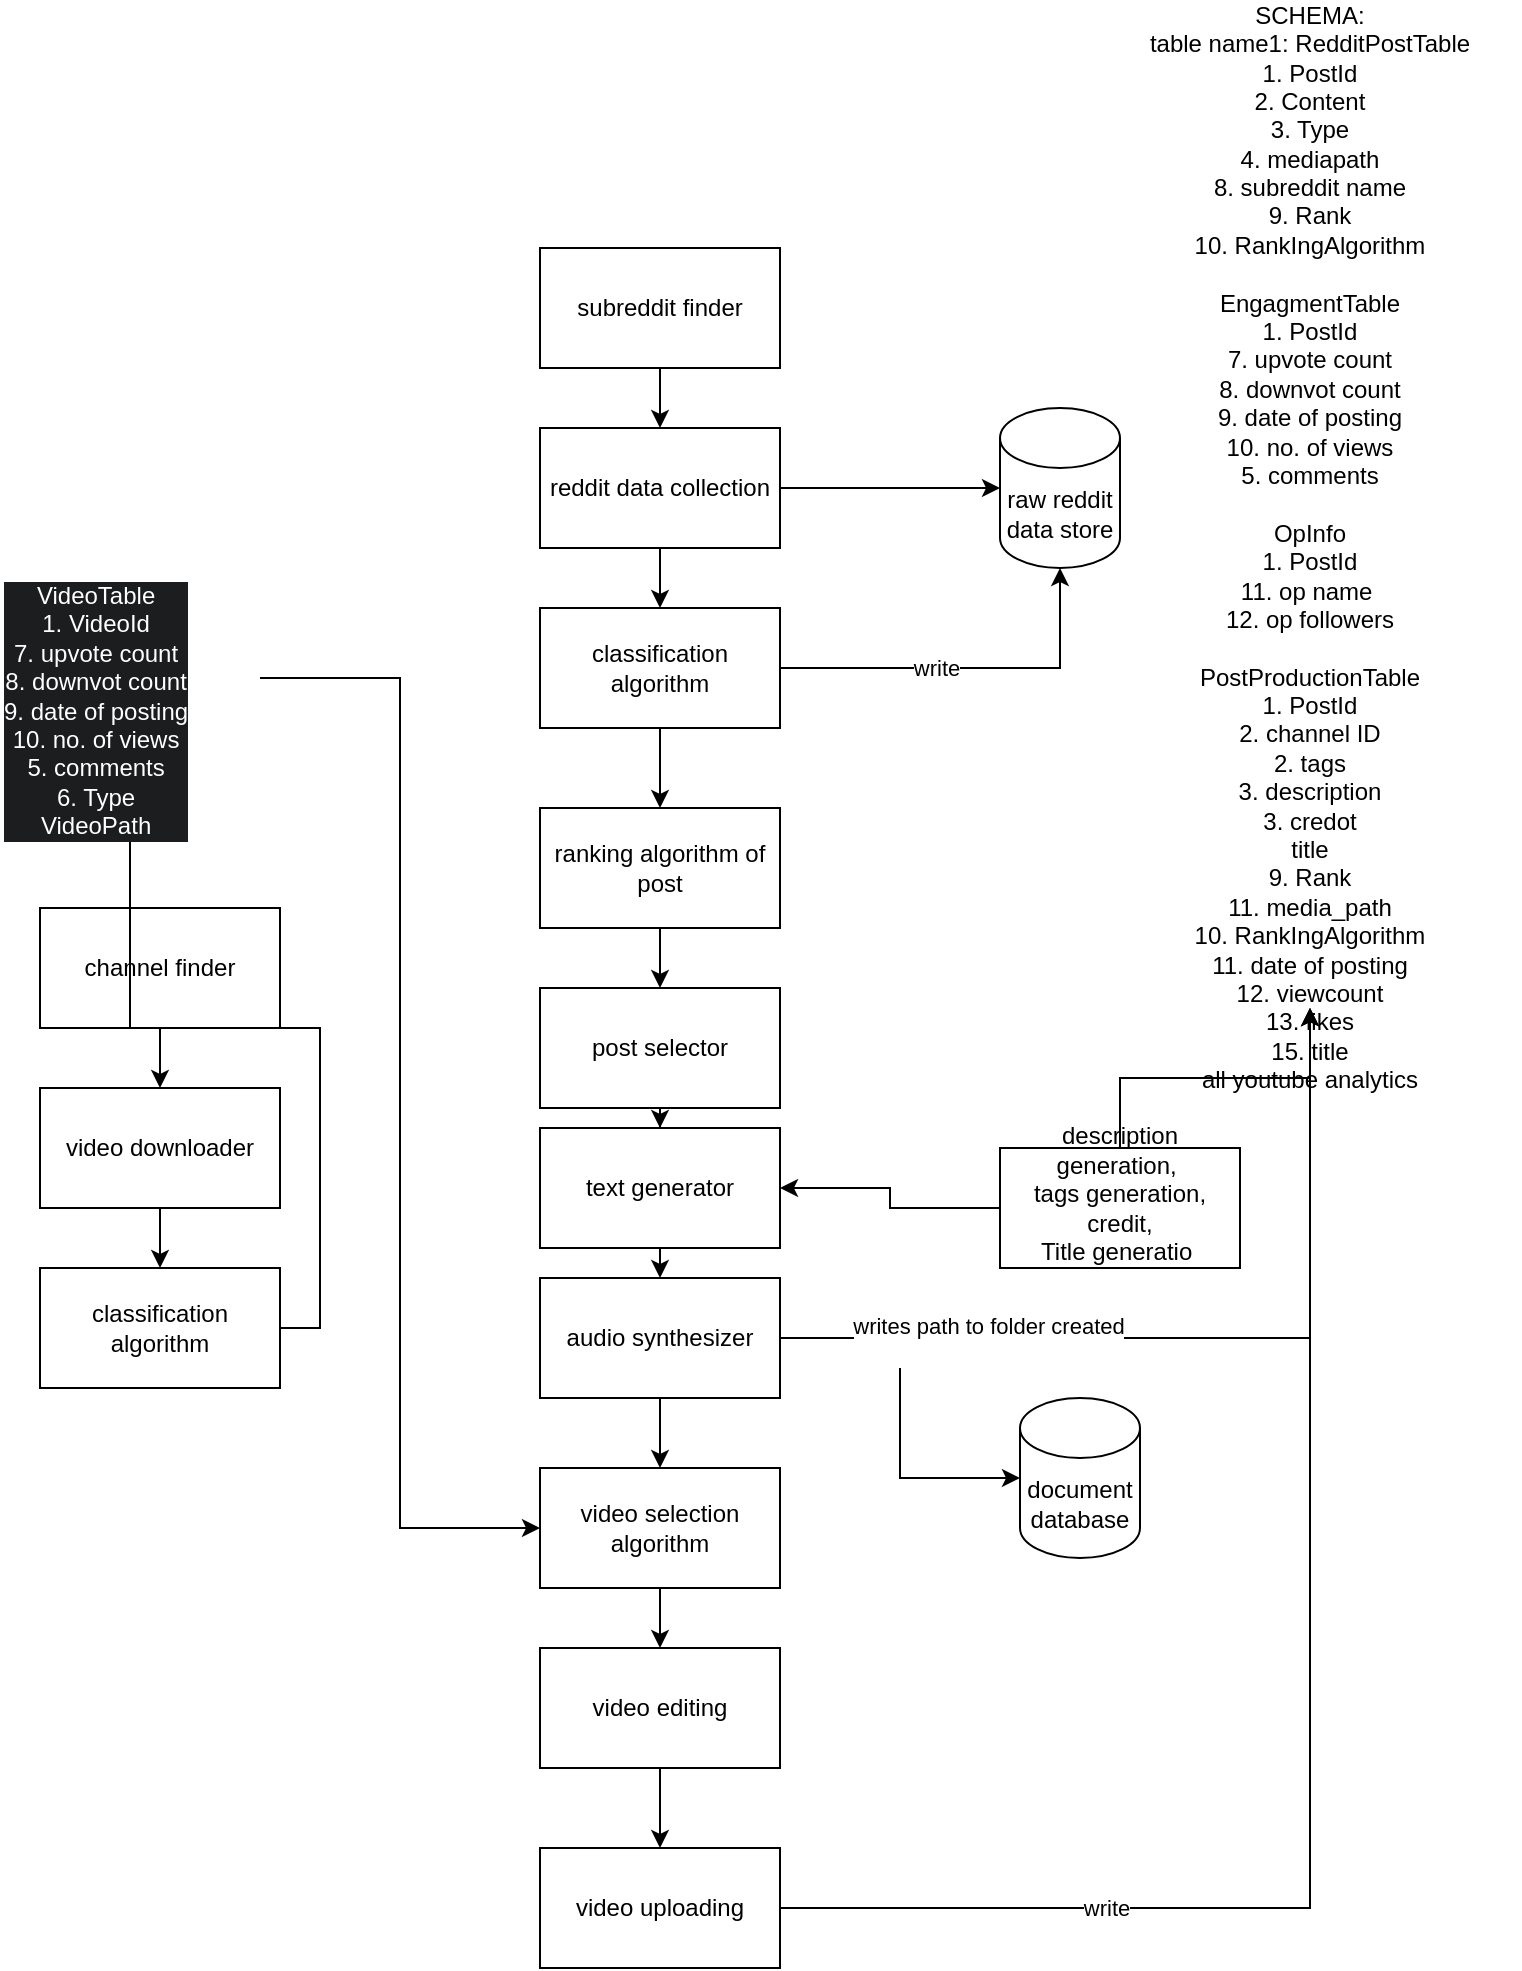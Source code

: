 <mxfile version="27.1.6">
  <diagram name="Page-1" id="ukmaq081sIkRnvvEt-1B">
    <mxGraphModel dx="1106" dy="1774" grid="1" gridSize="10" guides="1" tooltips="1" connect="1" arrows="1" fold="1" page="1" pageScale="1" pageWidth="827" pageHeight="1169" math="0" shadow="0">
      <root>
        <mxCell id="0" />
        <mxCell id="1" parent="0" />
        <mxCell id="Spt6IvR1V8mImoM8i1_U-11" value="" style="edgeStyle=orthogonalEdgeStyle;rounded=0;orthogonalLoop=1;jettySize=auto;html=1;" parent="1" source="Spt6IvR1V8mImoM8i1_U-2" target="Spt6IvR1V8mImoM8i1_U-10" edge="1">
          <mxGeometry relative="1" as="geometry" />
        </mxCell>
        <mxCell id="Spt6IvR1V8mImoM8i1_U-15" value="" style="edgeStyle=orthogonalEdgeStyle;rounded=0;orthogonalLoop=1;jettySize=auto;html=1;" parent="1" source="Spt6IvR1V8mImoM8i1_U-2" target="Spt6IvR1V8mImoM8i1_U-14" edge="1">
          <mxGeometry relative="1" as="geometry" />
        </mxCell>
        <mxCell id="Spt6IvR1V8mImoM8i1_U-2" value="reddit data collection" style="rounded=0;whiteSpace=wrap;html=1;" parent="1" vertex="1">
          <mxGeometry x="330" y="130" width="120" height="60" as="geometry" />
        </mxCell>
        <mxCell id="Spt6IvR1V8mImoM8i1_U-20" style="edgeStyle=orthogonalEdgeStyle;rounded=0;orthogonalLoop=1;jettySize=auto;html=1;exitX=0.5;exitY=1;exitDx=0;exitDy=0;" parent="1" source="Spt6IvR1V8mImoM8i1_U-3" target="Spt6IvR1V8mImoM8i1_U-21" edge="1">
          <mxGeometry relative="1" as="geometry">
            <mxPoint x="390" y="420" as="targetPoint" />
          </mxGeometry>
        </mxCell>
        <mxCell id="Spt6IvR1V8mImoM8i1_U-3" value="ranking algorithm of post" style="rounded=0;whiteSpace=wrap;html=1;" parent="1" vertex="1">
          <mxGeometry x="330" y="320" width="120" height="60" as="geometry" />
        </mxCell>
        <mxCell id="Spt6IvR1V8mImoM8i1_U-9" value="" style="edgeStyle=orthogonalEdgeStyle;rounded=0;orthogonalLoop=1;jettySize=auto;html=1;" parent="1" source="Spt6IvR1V8mImoM8i1_U-4" target="Spt6IvR1V8mImoM8i1_U-2" edge="1">
          <mxGeometry relative="1" as="geometry" />
        </mxCell>
        <mxCell id="Spt6IvR1V8mImoM8i1_U-4" value="subreddit finder" style="rounded=0;whiteSpace=wrap;html=1;" parent="1" vertex="1">
          <mxGeometry x="330" y="40" width="120" height="60" as="geometry" />
        </mxCell>
        <mxCell id="Spt6IvR1V8mImoM8i1_U-12" value="" style="edgeStyle=orthogonalEdgeStyle;rounded=0;orthogonalLoop=1;jettySize=auto;html=1;" parent="1" source="Spt6IvR1V8mImoM8i1_U-10" target="Spt6IvR1V8mImoM8i1_U-3" edge="1">
          <mxGeometry relative="1" as="geometry" />
        </mxCell>
        <mxCell id="Spt6IvR1V8mImoM8i1_U-10" value="classification algorithm" style="rounded=0;whiteSpace=wrap;html=1;" parent="1" vertex="1">
          <mxGeometry x="330" y="220" width="120" height="60" as="geometry" />
        </mxCell>
        <mxCell id="Spt6IvR1V8mImoM8i1_U-14" value="raw reddit data store" style="shape=cylinder3;whiteSpace=wrap;html=1;boundedLbl=1;backgroundOutline=1;size=15;" parent="1" vertex="1">
          <mxGeometry x="560" y="120" width="60" height="80" as="geometry" />
        </mxCell>
        <mxCell id="Spt6IvR1V8mImoM8i1_U-17" value="SCHEMA:&lt;div&gt;table name1: RedditPostTable&lt;br&gt;1. PostId&lt;/div&gt;&lt;div&gt;2. Content&lt;br&gt;3. Type&lt;/div&gt;&lt;div&gt;4. mediapath&lt;/div&gt;&lt;div&gt;8. subreddit name&lt;/div&gt;&lt;div&gt;&lt;div&gt;9. Rank&lt;/div&gt;&lt;div&gt;10. RankIngAlgorithm&lt;br&gt;&lt;br&gt;&lt;/div&gt;&lt;/div&gt;&lt;div&gt;EngagmentTable&lt;/div&gt;&lt;div&gt;1. PostId&lt;/div&gt;&lt;div&gt;&lt;div&gt;7. upvote count&lt;/div&gt;&lt;div&gt;8. downvot count&lt;/div&gt;&lt;div&gt;9. date of posting&lt;/div&gt;&lt;div&gt;10. no. of views&lt;/div&gt;&lt;/div&gt;&lt;div&gt;5. comments&lt;/div&gt;&lt;div&gt;&lt;br&gt;&lt;/div&gt;&lt;div&gt;OpInfo&lt;/div&gt;&lt;div&gt;1. PostId&lt;/div&gt;&lt;div&gt;&lt;div&gt;&lt;span style=&quot;background-color: transparent; color: light-dark(rgb(0, 0, 0), rgb(255, 255, 255));&quot;&gt;11. op name&amp;nbsp;&lt;/span&gt;&lt;/div&gt;&lt;div&gt;12. op followers&lt;br&gt;&lt;br&gt;PostProductionTable&lt;br&gt;1. PostId&lt;/div&gt;&lt;div&gt;2. channel ID&lt;/div&gt;&lt;div&gt;2. tags&lt;/div&gt;&lt;div&gt;3. description&lt;/div&gt;&lt;div&gt;3. credot&lt;/div&gt;&lt;div&gt;title&lt;br&gt;&lt;div&gt;9. Rank&lt;/div&gt;&lt;div&gt;11. media_path&lt;/div&gt;&lt;div&gt;10. RankIngAlgorithm&lt;br&gt;11. date of posting&lt;br&gt;12. viewcount&lt;br&gt;13. likes&lt;/div&gt;&lt;div&gt;&lt;span style=&quot;background-color: transparent; color: light-dark(rgb(0, 0, 0), rgb(255, 255, 255));&quot;&gt;15. title&lt;/span&gt;&lt;/div&gt;&lt;div&gt;all youtube analytics&lt;/div&gt;&lt;div&gt;&lt;br&gt;&lt;/div&gt;&lt;div&gt;&lt;br&gt;&lt;/div&gt;&lt;/div&gt;&lt;div&gt;&lt;br&gt;&lt;/div&gt;&lt;/div&gt;&lt;div&gt;&lt;br&gt;&lt;/div&gt;&lt;div&gt;&lt;br&gt;&lt;/div&gt;&lt;div&gt;&lt;br&gt;&lt;/div&gt;&lt;div&gt;&lt;br&gt;&lt;/div&gt;" style="text;html=1;align=center;verticalAlign=middle;whiteSpace=wrap;rounded=0;" parent="1" vertex="1">
          <mxGeometry x="610" y="60" width="210" height="360" as="geometry" />
        </mxCell>
        <mxCell id="Spt6IvR1V8mImoM8i1_U-18" style="edgeStyle=orthogonalEdgeStyle;rounded=0;orthogonalLoop=1;jettySize=auto;html=1;entryX=0.5;entryY=1;entryDx=0;entryDy=0;entryPerimeter=0;" parent="1" source="Spt6IvR1V8mImoM8i1_U-10" target="Spt6IvR1V8mImoM8i1_U-14" edge="1">
          <mxGeometry relative="1" as="geometry" />
        </mxCell>
        <mxCell id="Spt6IvR1V8mImoM8i1_U-19" value="write" style="edgeLabel;html=1;align=center;verticalAlign=middle;resizable=0;points=[];" parent="Spt6IvR1V8mImoM8i1_U-18" vertex="1" connectable="0">
          <mxGeometry x="-0.179" relative="1" as="geometry">
            <mxPoint as="offset" />
          </mxGeometry>
        </mxCell>
        <mxCell id="Spt6IvR1V8mImoM8i1_U-22" style="edgeStyle=orthogonalEdgeStyle;rounded=0;orthogonalLoop=1;jettySize=auto;html=1;exitX=0.5;exitY=1;exitDx=0;exitDy=0;" parent="1" source="Spt6IvR1V8mImoM8i1_U-21" target="Spt6IvR1V8mImoM8i1_U-28" edge="1">
          <mxGeometry relative="1" as="geometry">
            <mxPoint x="390" y="490" as="targetPoint" />
          </mxGeometry>
        </mxCell>
        <mxCell id="Spt6IvR1V8mImoM8i1_U-21" value="post selector" style="rounded=0;whiteSpace=wrap;html=1;" parent="1" vertex="1">
          <mxGeometry x="330" y="410" width="120" height="60" as="geometry" />
        </mxCell>
        <mxCell id="Spt6IvR1V8mImoM8i1_U-24" style="edgeStyle=orthogonalEdgeStyle;rounded=0;orthogonalLoop=1;jettySize=auto;html=1;exitX=0.5;exitY=1;exitDx=0;exitDy=0;" parent="1" source="Spt6IvR1V8mImoM8i1_U-23" target="Spt6IvR1V8mImoM8i1_U-25" edge="1">
          <mxGeometry relative="1" as="geometry">
            <mxPoint x="390" y="630" as="targetPoint" />
          </mxGeometry>
        </mxCell>
        <mxCell id="Spt6IvR1V8mImoM8i1_U-36" style="edgeStyle=orthogonalEdgeStyle;rounded=0;orthogonalLoop=1;jettySize=auto;html=1;exitX=1;exitY=0.5;exitDx=0;exitDy=0;" parent="1" source="Spt6IvR1V8mImoM8i1_U-23" target="Spt6IvR1V8mImoM8i1_U-37" edge="1">
          <mxGeometry relative="1" as="geometry">
            <mxPoint x="560" y="620" as="targetPoint" />
          </mxGeometry>
        </mxCell>
        <mxCell id="Spt6IvR1V8mImoM8i1_U-38" style="edgeStyle=orthogonalEdgeStyle;rounded=0;orthogonalLoop=1;jettySize=auto;html=1;" parent="1" source="Spt6IvR1V8mImoM8i1_U-23" target="Spt6IvR1V8mImoM8i1_U-17" edge="1">
          <mxGeometry relative="1" as="geometry" />
        </mxCell>
        <mxCell id="Spt6IvR1V8mImoM8i1_U-40" value="writes path to folder created&lt;div&gt;&lt;br&gt;&lt;/div&gt;" style="edgeLabel;html=1;align=center;verticalAlign=middle;resizable=0;points=[];" parent="Spt6IvR1V8mImoM8i1_U-38" vertex="1" connectable="0">
          <mxGeometry x="-0.516" y="-1" relative="1" as="geometry">
            <mxPoint as="offset" />
          </mxGeometry>
        </mxCell>
        <mxCell id="Spt6IvR1V8mImoM8i1_U-23" value="audio synthesizer" style="rounded=0;whiteSpace=wrap;html=1;" parent="1" vertex="1">
          <mxGeometry x="330" y="555" width="120" height="60" as="geometry" />
        </mxCell>
        <mxCell id="Spt6IvR1V8mImoM8i1_U-26" style="edgeStyle=orthogonalEdgeStyle;rounded=0;orthogonalLoop=1;jettySize=auto;html=1;exitX=0.5;exitY=1;exitDx=0;exitDy=0;" parent="1" source="Spt6IvR1V8mImoM8i1_U-25" target="Spt6IvR1V8mImoM8i1_U-27" edge="1">
          <mxGeometry relative="1" as="geometry">
            <mxPoint x="390" y="730" as="targetPoint" />
          </mxGeometry>
        </mxCell>
        <mxCell id="Spt6IvR1V8mImoM8i1_U-25" value="video selection algorithm" style="rounded=0;whiteSpace=wrap;html=1;" parent="1" vertex="1">
          <mxGeometry x="330" y="650" width="120" height="60" as="geometry" />
        </mxCell>
        <mxCell id="Spt6IvR1V8mImoM8i1_U-30" style="edgeStyle=orthogonalEdgeStyle;rounded=0;orthogonalLoop=1;jettySize=auto;html=1;exitX=0.5;exitY=1;exitDx=0;exitDy=0;entryX=0.5;entryY=0;entryDx=0;entryDy=0;" parent="1" source="Spt6IvR1V8mImoM8i1_U-27" target="Spt6IvR1V8mImoM8i1_U-31" edge="1">
          <mxGeometry relative="1" as="geometry">
            <mxPoint x="390" y="850" as="targetPoint" />
          </mxGeometry>
        </mxCell>
        <mxCell id="Spt6IvR1V8mImoM8i1_U-27" value="video editing" style="rounded=0;whiteSpace=wrap;html=1;" parent="1" vertex="1">
          <mxGeometry x="330" y="740" width="120" height="60" as="geometry" />
        </mxCell>
        <mxCell id="Spt6IvR1V8mImoM8i1_U-29" style="edgeStyle=orthogonalEdgeStyle;rounded=0;orthogonalLoop=1;jettySize=auto;html=1;exitX=0.5;exitY=1;exitDx=0;exitDy=0;entryX=0.5;entryY=0;entryDx=0;entryDy=0;" parent="1" source="Spt6IvR1V8mImoM8i1_U-28" target="Spt6IvR1V8mImoM8i1_U-23" edge="1">
          <mxGeometry relative="1" as="geometry" />
        </mxCell>
        <mxCell id="Spt6IvR1V8mImoM8i1_U-28" value="text generator" style="rounded=0;whiteSpace=wrap;html=1;" parent="1" vertex="1">
          <mxGeometry x="330" y="480" width="120" height="60" as="geometry" />
        </mxCell>
        <mxCell id="Spt6IvR1V8mImoM8i1_U-56" style="edgeStyle=orthogonalEdgeStyle;rounded=0;orthogonalLoop=1;jettySize=auto;html=1;exitX=1;exitY=0.5;exitDx=0;exitDy=0;" parent="1" source="Spt6IvR1V8mImoM8i1_U-31" target="Spt6IvR1V8mImoM8i1_U-17" edge="1">
          <mxGeometry relative="1" as="geometry" />
        </mxCell>
        <mxCell id="Spt6IvR1V8mImoM8i1_U-57" value="write" style="edgeLabel;html=1;align=center;verticalAlign=middle;resizable=0;points=[];" parent="Spt6IvR1V8mImoM8i1_U-56" vertex="1" connectable="0">
          <mxGeometry x="-0.543" relative="1" as="geometry">
            <mxPoint x="-1" as="offset" />
          </mxGeometry>
        </mxCell>
        <mxCell id="Spt6IvR1V8mImoM8i1_U-31" value="video uploading" style="rounded=0;whiteSpace=wrap;html=1;" parent="1" vertex="1">
          <mxGeometry x="330" y="840" width="120" height="60" as="geometry" />
        </mxCell>
        <mxCell id="Spt6IvR1V8mImoM8i1_U-34" value="" style="edgeStyle=orthogonalEdgeStyle;rounded=0;orthogonalLoop=1;jettySize=auto;html=1;" parent="1" source="Spt6IvR1V8mImoM8i1_U-32" target="Spt6IvR1V8mImoM8i1_U-28" edge="1">
          <mxGeometry relative="1" as="geometry" />
        </mxCell>
        <mxCell id="Spt6IvR1V8mImoM8i1_U-35" style="edgeStyle=orthogonalEdgeStyle;rounded=0;orthogonalLoop=1;jettySize=auto;html=1;" parent="1" source="Spt6IvR1V8mImoM8i1_U-32" target="Spt6IvR1V8mImoM8i1_U-17" edge="1">
          <mxGeometry relative="1" as="geometry" />
        </mxCell>
        <mxCell id="Spt6IvR1V8mImoM8i1_U-32" value="description generation,&amp;nbsp;&lt;br&gt;tags generation,&lt;br&gt;credit,&lt;br&gt;Title generatio&amp;nbsp;&lt;div&gt;&lt;br&gt;&lt;/div&gt;" style="rounded=0;whiteSpace=wrap;html=1;" parent="1" vertex="1">
          <mxGeometry x="560" y="490" width="120" height="60" as="geometry" />
        </mxCell>
        <mxCell id="Spt6IvR1V8mImoM8i1_U-37" value="document database" style="shape=cylinder3;whiteSpace=wrap;html=1;boundedLbl=1;backgroundOutline=1;size=15;" parent="1" vertex="1">
          <mxGeometry x="570" y="615" width="60" height="80" as="geometry" />
        </mxCell>
        <mxCell id="Spt6IvR1V8mImoM8i1_U-43" value="" style="edgeStyle=orthogonalEdgeStyle;rounded=0;orthogonalLoop=1;jettySize=auto;html=1;" parent="1" source="Spt6IvR1V8mImoM8i1_U-44" target="Spt6IvR1V8mImoM8i1_U-50" edge="1">
          <mxGeometry relative="1" as="geometry" />
        </mxCell>
        <mxCell id="Spt6IvR1V8mImoM8i1_U-44" value="video downloader" style="rounded=0;whiteSpace=wrap;html=1;" parent="1" vertex="1">
          <mxGeometry x="80" y="460" width="120" height="60" as="geometry" />
        </mxCell>
        <mxCell id="Spt6IvR1V8mImoM8i1_U-47" value="" style="edgeStyle=orthogonalEdgeStyle;rounded=0;orthogonalLoop=1;jettySize=auto;html=1;" parent="1" source="Spt6IvR1V8mImoM8i1_U-48" target="Spt6IvR1V8mImoM8i1_U-44" edge="1">
          <mxGeometry relative="1" as="geometry" />
        </mxCell>
        <mxCell id="Spt6IvR1V8mImoM8i1_U-48" value="channel finder" style="rounded=0;whiteSpace=wrap;html=1;" parent="1" vertex="1">
          <mxGeometry x="80" y="370" width="120" height="60" as="geometry" />
        </mxCell>
        <mxCell id="Spt6IvR1V8mImoM8i1_U-54" style="edgeStyle=orthogonalEdgeStyle;rounded=0;orthogonalLoop=1;jettySize=auto;html=1;exitX=1;exitY=0.5;exitDx=0;exitDy=0;" parent="1" source="Spt6IvR1V8mImoM8i1_U-50" target="Spt6IvR1V8mImoM8i1_U-53" edge="1">
          <mxGeometry relative="1" as="geometry" />
        </mxCell>
        <mxCell id="Spt6IvR1V8mImoM8i1_U-50" value="classification algorithm" style="rounded=0;whiteSpace=wrap;html=1;" parent="1" vertex="1">
          <mxGeometry x="80" y="550" width="120" height="60" as="geometry" />
        </mxCell>
        <mxCell id="Spt6IvR1V8mImoM8i1_U-55" style="edgeStyle=orthogonalEdgeStyle;rounded=0;orthogonalLoop=1;jettySize=auto;html=1;exitX=1;exitY=0.5;exitDx=0;exitDy=0;entryX=0;entryY=0.5;entryDx=0;entryDy=0;" parent="1" source="Spt6IvR1V8mImoM8i1_U-53" target="Spt6IvR1V8mImoM8i1_U-25" edge="1">
          <mxGeometry relative="1" as="geometry" />
        </mxCell>
        <mxCell id="Spt6IvR1V8mImoM8i1_U-53" value="&lt;div style=&quot;forced-color-adjust: none; color: rgb(255, 255, 255); font-family: Helvetica; font-size: 12px; font-style: normal; font-variant-ligatures: normal; font-variant-caps: normal; font-weight: 400; letter-spacing: normal; orphans: 2; text-align: center; text-indent: 0px; text-transform: none; widows: 2; word-spacing: 0px; -webkit-text-stroke-width: 0px; white-space: normal; background-color: rgb(27, 29, 30); text-decoration-thickness: initial; text-decoration-style: initial; text-decoration-color: initial; box-shadow: none !important;&quot;&gt;VideoTable&lt;br&gt;1. VideoId&lt;/div&gt;&lt;div style=&quot;forced-color-adjust: none; color: rgb(255, 255, 255); font-family: Helvetica; font-size: 12px; font-style: normal; font-variant-ligatures: normal; font-variant-caps: normal; font-weight: 400; letter-spacing: normal; orphans: 2; text-align: center; text-indent: 0px; text-transform: none; widows: 2; word-spacing: 0px; -webkit-text-stroke-width: 0px; white-space: normal; background-color: rgb(27, 29, 30); text-decoration-thickness: initial; text-decoration-style: initial; text-decoration-color: initial; box-shadow: none !important;&quot;&gt;&lt;div style=&quot;forced-color-adjust: none; box-shadow: none !important;&quot;&gt;7. upvote count&lt;/div&gt;&lt;div style=&quot;forced-color-adjust: none; box-shadow: none !important;&quot;&gt;8. downvot count&lt;/div&gt;&lt;div style=&quot;forced-color-adjust: none; box-shadow: none !important;&quot;&gt;9. date of posting&lt;/div&gt;&lt;div style=&quot;forced-color-adjust: none; box-shadow: none !important;&quot;&gt;10. no. of views&lt;/div&gt;&lt;/div&gt;&lt;div style=&quot;forced-color-adjust: none; color: rgb(255, 255, 255); font-family: Helvetica; font-size: 12px; font-style: normal; font-variant-ligatures: normal; font-variant-caps: normal; font-weight: 400; letter-spacing: normal; orphans: 2; text-align: center; text-indent: 0px; text-transform: none; widows: 2; word-spacing: 0px; -webkit-text-stroke-width: 0px; white-space: normal; background-color: rgb(27, 29, 30); text-decoration-thickness: initial; text-decoration-style: initial; text-decoration-color: initial; box-shadow: none !important;&quot;&gt;5. comments&lt;/div&gt;&lt;div style=&quot;forced-color-adjust: none; color: rgb(255, 255, 255); font-family: Helvetica; font-size: 12px; font-style: normal; font-variant-ligatures: normal; font-variant-caps: normal; font-weight: 400; letter-spacing: normal; orphans: 2; text-align: center; text-indent: 0px; text-transform: none; widows: 2; word-spacing: 0px; -webkit-text-stroke-width: 0px; white-space: normal; background-color: rgb(27, 29, 30); text-decoration-thickness: initial; text-decoration-style: initial; text-decoration-color: initial; box-shadow: none !important;&quot;&gt;6. Type&lt;br&gt;VideoPath&lt;/div&gt;" style="text;whiteSpace=wrap;html=1;" parent="1" vertex="1">
          <mxGeometry x="60" y="200" width="130" height="110" as="geometry" />
        </mxCell>
      </root>
    </mxGraphModel>
  </diagram>
</mxfile>
